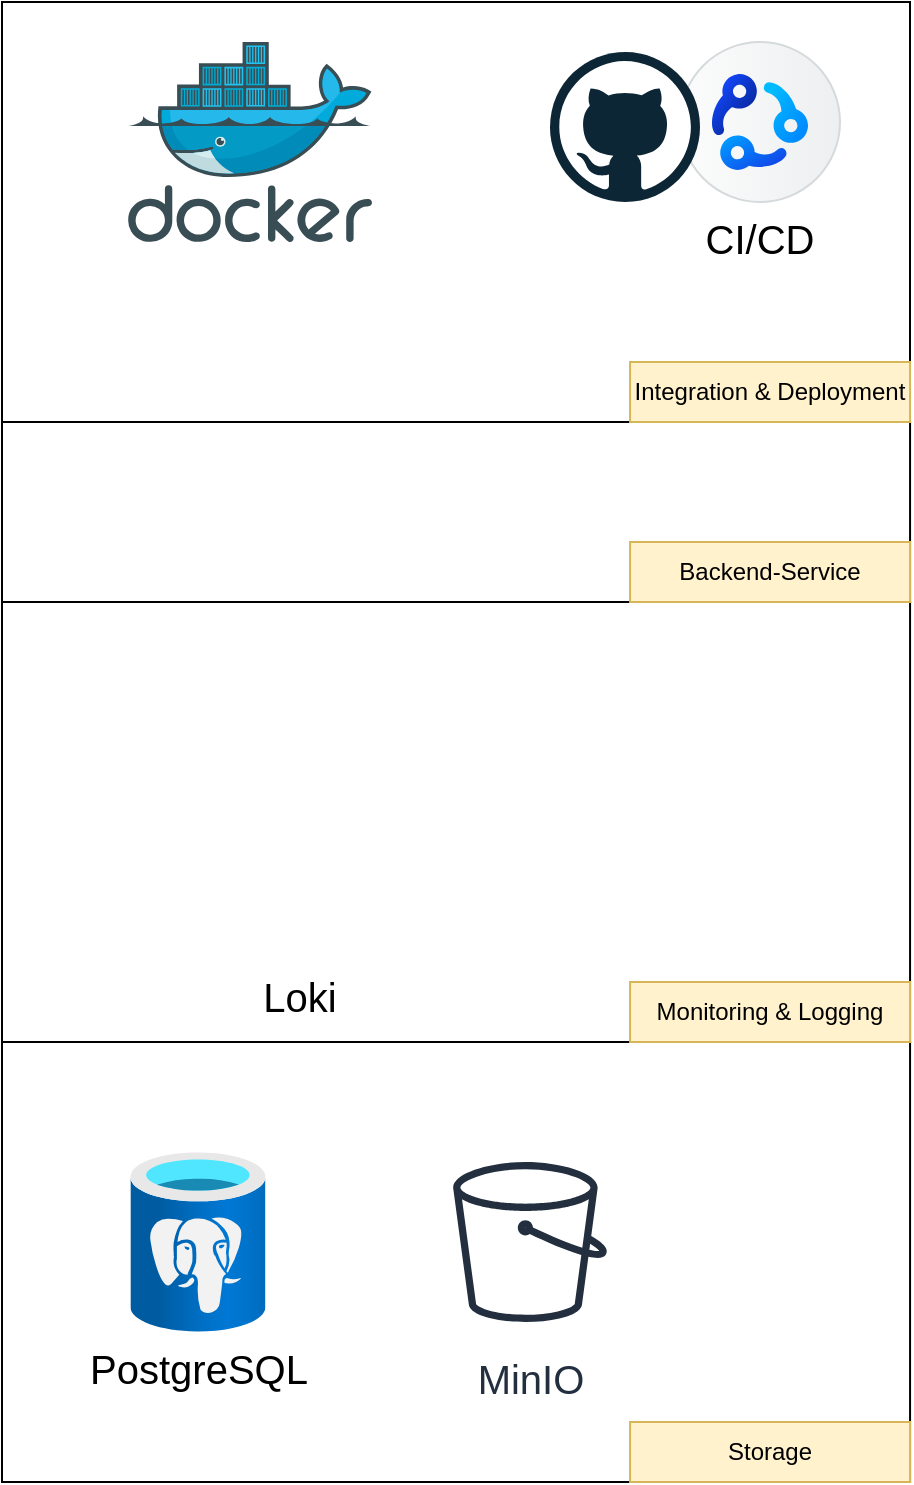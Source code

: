 <mxfile version="26.0.16">
  <diagram name="Seite-1" id="b_XbzBWrFFkIECHBFSOW">
    <mxGraphModel dx="1634" dy="955" grid="1" gridSize="10" guides="1" tooltips="1" connect="1" arrows="1" fold="1" page="1" pageScale="1" pageWidth="827" pageHeight="1169" math="0" shadow="0">
      <root>
        <mxCell id="0" />
        <mxCell id="1" parent="0" />
        <mxCell id="hegPxGb6w45bhpu0NjjH-19" value="" style="rounded=0;whiteSpace=wrap;html=1;fillColor=none;" vertex="1" parent="1">
          <mxGeometry x="186" y="300" width="454.03" height="90" as="geometry" />
        </mxCell>
        <mxCell id="hegPxGb6w45bhpu0NjjH-17" value="" style="rounded=0;whiteSpace=wrap;html=1;fillColor=none;" vertex="1" parent="1">
          <mxGeometry x="186" y="90" width="454" height="210" as="geometry" />
        </mxCell>
        <mxCell id="hegPxGb6w45bhpu0NjjH-15" value="" style="rounded=0;whiteSpace=wrap;html=1;fillColor=none;" vertex="1" parent="1">
          <mxGeometry x="186" y="610" width="454.03" height="220" as="geometry" />
        </mxCell>
        <mxCell id="hegPxGb6w45bhpu0NjjH-12" value="" style="rounded=0;whiteSpace=wrap;html=1;fillColor=none;" vertex="1" parent="1">
          <mxGeometry x="186" y="390" width="454.03" height="220" as="geometry" />
        </mxCell>
        <mxCell id="hegPxGb6w45bhpu0NjjH-1" value="" style="shape=image;verticalLabelPosition=bottom;labelBackgroundColor=default;verticalAlign=top;aspect=fixed;imageAspect=0;image=https://fastapi.tiangolo.com/img/logo-margin/logo-teal.png;" vertex="1" parent="1">
          <mxGeometry x="246.11" y="320" width="166.5" height="60" as="geometry" />
        </mxCell>
        <mxCell id="hegPxGb6w45bhpu0NjjH-2" value="" style="image;sketch=0;aspect=fixed;html=1;points=[];align=center;fontSize=12;image=img/lib/mscae/Docker.svg;" vertex="1" parent="1">
          <mxGeometry x="249.03" y="110" width="121.95" height="100" as="geometry" />
        </mxCell>
        <mxCell id="hegPxGb6w45bhpu0NjjH-3" value="&lt;font style=&quot;font-size: 20px;&quot;&gt;PostgreSQL&lt;/font&gt;" style="image;aspect=fixed;html=1;points=[];align=center;fontSize=12;image=img/lib/azure2/databases/Azure_Database_PostgreSQL_Server.svg;" vertex="1" parent="1">
          <mxGeometry x="250.22" y="665" width="67.5" height="90" as="geometry" />
        </mxCell>
        <mxCell id="hegPxGb6w45bhpu0NjjH-4" value="&lt;font style=&quot;font-size: 20px;&quot;&gt;MinIO&lt;/font&gt;" style="sketch=0;outlineConnect=0;fontColor=#232F3E;gradientColor=none;strokeColor=#232F3E;fillColor=#ffffff;dashed=0;verticalLabelPosition=bottom;verticalAlign=top;align=center;html=1;fontSize=12;fontStyle=0;aspect=fixed;shape=mxgraph.aws4.resourceIcon;resIcon=mxgraph.aws4.bucket;" vertex="1" parent="1">
          <mxGeometry x="400.03" y="660" width="100" height="100" as="geometry" />
        </mxCell>
        <mxCell id="hegPxGb6w45bhpu0NjjH-5" value="" style="shape=image;verticalLabelPosition=bottom;labelBackgroundColor=default;verticalAlign=top;aspect=fixed;imageAspect=0;image=https://upload.wikimedia.org/wikipedia/commons/thumb/a/a1/Grafana_logo.svg/1200px-Grafana_logo.svg.png;" vertex="1" parent="1">
          <mxGeometry x="517.38" y="420" width="105.3" height="107.63" as="geometry" />
        </mxCell>
        <mxCell id="hegPxGb6w45bhpu0NjjH-6" value="Loki" style="shape=image;verticalLabelPosition=bottom;labelBackgroundColor=default;verticalAlign=top;aspect=fixed;imageAspect=0;image=https://grafana.com/media/docs/loki/logo-grafana-loki.png;fontSize=20;" vertex="1" parent="1">
          <mxGeometry x="292.5" y="484" width="85" height="85" as="geometry" />
        </mxCell>
        <mxCell id="hegPxGb6w45bhpu0NjjH-8" value="" style="shape=image;verticalLabelPosition=bottom;labelBackgroundColor=default;verticalAlign=top;aspect=fixed;imageAspect=0;image=https://www.derdack.com/de/wp-content/uploads/sites/5/2021/09/prometheus-logo-3.png;" vertex="1" parent="1">
          <mxGeometry x="230" y="380" width="198.73" height="104" as="geometry" />
        </mxCell>
        <mxCell id="hegPxGb6w45bhpu0NjjH-9" value="CI/CD" style="shape=mxgraph.sap.icon;labelPosition=center;verticalLabelPosition=bottom;align=center;verticalAlign=top;strokeWidth=1;strokeColor=#D5DADD;fillColor=#EDEFF0;gradientColor=#FCFCFC;gradientDirection=west;aspect=fixed;SAPIcon=SAP_Continuous_Integration_and_Delivery;fontSize=20;" vertex="1" parent="1">
          <mxGeometry x="525" y="110" width="80" height="80" as="geometry" />
        </mxCell>
        <mxCell id="hegPxGb6w45bhpu0NjjH-10" value="" style="shape=image;verticalLabelPosition=bottom;labelBackgroundColor=default;verticalAlign=top;aspect=fixed;imageAspect=0;image=https://www.sectigo.com/uploads/images/_950xAUTO_fit_center-center_none/nginx-large.png;" vertex="1" parent="1">
          <mxGeometry x="215.0" y="210.0" width="190" height="96.6" as="geometry" />
        </mxCell>
        <mxCell id="hegPxGb6w45bhpu0NjjH-11" value="" style="dashed=0;outlineConnect=0;html=1;align=center;labelPosition=center;verticalLabelPosition=bottom;verticalAlign=top;shape=mxgraph.weblogos.github" vertex="1" parent="1">
          <mxGeometry x="460" y="115" width="75" height="75" as="geometry" />
        </mxCell>
        <mxCell id="hegPxGb6w45bhpu0NjjH-13" value="Monitoring &amp;amp; Logging" style="rounded=0;whiteSpace=wrap;html=1;fillColor=#fff2cc;strokeColor=#d6b656;" vertex="1" parent="1">
          <mxGeometry x="500.03" y="580" width="140" height="30" as="geometry" />
        </mxCell>
        <mxCell id="hegPxGb6w45bhpu0NjjH-16" value="Storage" style="rounded=0;whiteSpace=wrap;html=1;fillColor=#fff2cc;strokeColor=#d6b656;" vertex="1" parent="1">
          <mxGeometry x="500.03" y="800" width="140" height="30" as="geometry" />
        </mxCell>
        <mxCell id="hegPxGb6w45bhpu0NjjH-18" value="Integration &amp;amp; Deployment" style="rounded=0;whiteSpace=wrap;html=1;fillColor=#fff2cc;strokeColor=#d6b656;" vertex="1" parent="1">
          <mxGeometry x="500.03" y="270" width="140" height="30" as="geometry" />
        </mxCell>
        <mxCell id="hegPxGb6w45bhpu0NjjH-20" value="Backend-Service" style="rounded=0;whiteSpace=wrap;html=1;fillColor=#fff2cc;strokeColor=#d6b656;" vertex="1" parent="1">
          <mxGeometry x="500.03" y="360" width="140" height="30" as="geometry" />
        </mxCell>
      </root>
    </mxGraphModel>
  </diagram>
</mxfile>
